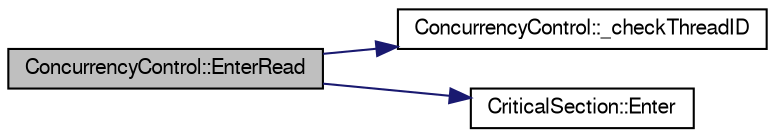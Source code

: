 digraph G
{
  edge [fontname="FreeSans",fontsize="10",labelfontname="FreeSans",labelfontsize="10"];
  node [fontname="FreeSans",fontsize="10",shape=record];
  rankdir=LR;
  Node1 [label="ConcurrencyControl::EnterRead",height=0.2,width=0.4,color="black", fillcolor="grey75", style="filled" fontcolor="black"];
  Node1 -> Node2 [color="midnightblue",fontsize="10",style="solid",fontname="FreeSans"];
  Node2 [label="ConcurrencyControl::_checkThreadID",height=0.2,width=0.4,color="black", fillcolor="white", style="filled",URL="$class_concurrency_control.html#ac604c1d64a32144473304d098763e383"];
  Node1 -> Node3 [color="midnightblue",fontsize="10",style="solid",fontname="FreeSans"];
  Node3 [label="CriticalSection::Enter",height=0.2,width=0.4,color="black", fillcolor="white", style="filled",URL="$class_critical_section.html#a509be5342b2f07ae06e1af5d9e08b871"];
}
